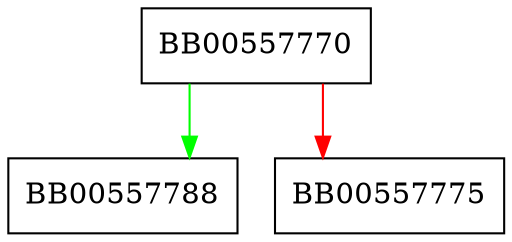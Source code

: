 digraph OSSL_CMP_CTX_set1_referenceValue {
  node [shape="box"];
  graph [splines=ortho];
  BB00557770 -> BB00557788 [color="green"];
  BB00557770 -> BB00557775 [color="red"];
}